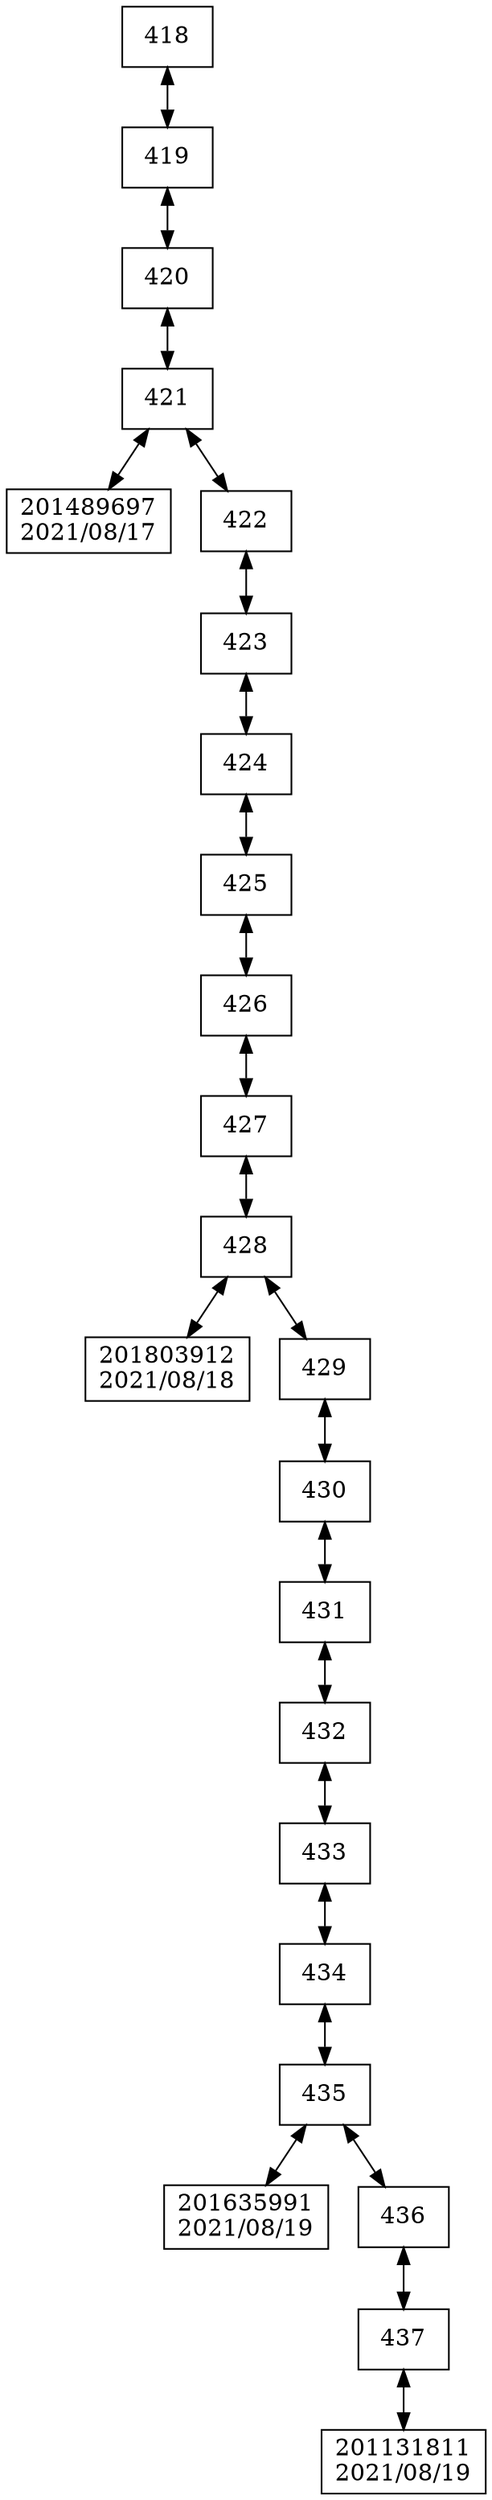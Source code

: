 digraph G{
 rankdir = TB; 
node [shape=box]; 
compound=true; 
"418"[label="418"];
"419"[label="419"];
"420"[label="420"];
"421"[label="421"];
"201489697"[label="201489697
2021/08/17"];
"422"[label="422"];
"423"[label="423"];
"424"[label="424"];
"425"[label="425"];
"426"[label="426"];
"427"[label="427"];
"428"[label="428"];
"201803912"[label="201803912
2021/08/18"];
"429"[label="429"];
"430"[label="430"];
"431"[label="431"];
"432"[label="432"];
"433"[label="433"];
"434"[label="434"];
"435"[label="435"];
"201635991"[label="201635991
2021/08/19"];
"436"[label="436"];
"437"[label="437"];
"201131811"[label="201131811
2021/08/19"];
"418" -> "419"[dir="both"];
"419" -> "420"[dir="both"];
"420" -> "421"[dir="both"];
"421" -> "201489697"[dir="both"];
"421" -> "422"[dir="both"];
"422" -> "423"[dir="both"];
"423" -> "424"[dir="both"];
"424" -> "425"[dir="both"];
"425" -> "426"[dir="both"];
"426" -> "427"[dir="both"];
"427" -> "428"[dir="both"];
"428" -> "201803912"[dir="both"];
"428" -> "429"[dir="both"];
"429" -> "430"[dir="both"];
"430" -> "431"[dir="both"];
"431" -> "432"[dir="both"];
"432" -> "433"[dir="both"];
"433" -> "434"[dir="both"];
"434" -> "435"[dir="both"];
"435" -> "201635991"[dir="both"];
"435" -> "436"[dir="both"];
"436" -> "437"[dir="both"];
"437" -> "201131811"[dir="both"];

}


